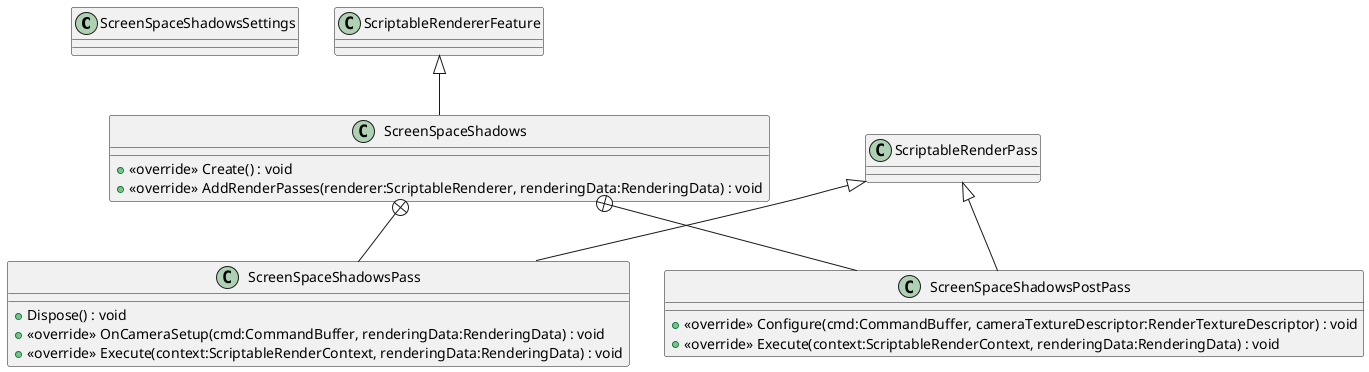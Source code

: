 @startuml
class ScreenSpaceShadowsSettings {
}
class ScreenSpaceShadows {
    + <<override>> Create() : void
    + <<override>> AddRenderPasses(renderer:ScriptableRenderer, renderingData:RenderingData) : void
}
class ScreenSpaceShadowsPass {
    + Dispose() : void
    + <<override>> OnCameraSetup(cmd:CommandBuffer, renderingData:RenderingData) : void
    + <<override>> Execute(context:ScriptableRenderContext, renderingData:RenderingData) : void
}
class ScreenSpaceShadowsPostPass {
    + <<override>> Configure(cmd:CommandBuffer, cameraTextureDescriptor:RenderTextureDescriptor) : void
    + <<override>> Execute(context:ScriptableRenderContext, renderingData:RenderingData) : void
}
ScriptableRendererFeature <|-- ScreenSpaceShadows
ScreenSpaceShadows +-- ScreenSpaceShadowsPass
ScriptableRenderPass <|-- ScreenSpaceShadowsPass
ScreenSpaceShadows +-- ScreenSpaceShadowsPostPass
ScriptableRenderPass <|-- ScreenSpaceShadowsPostPass
@enduml
